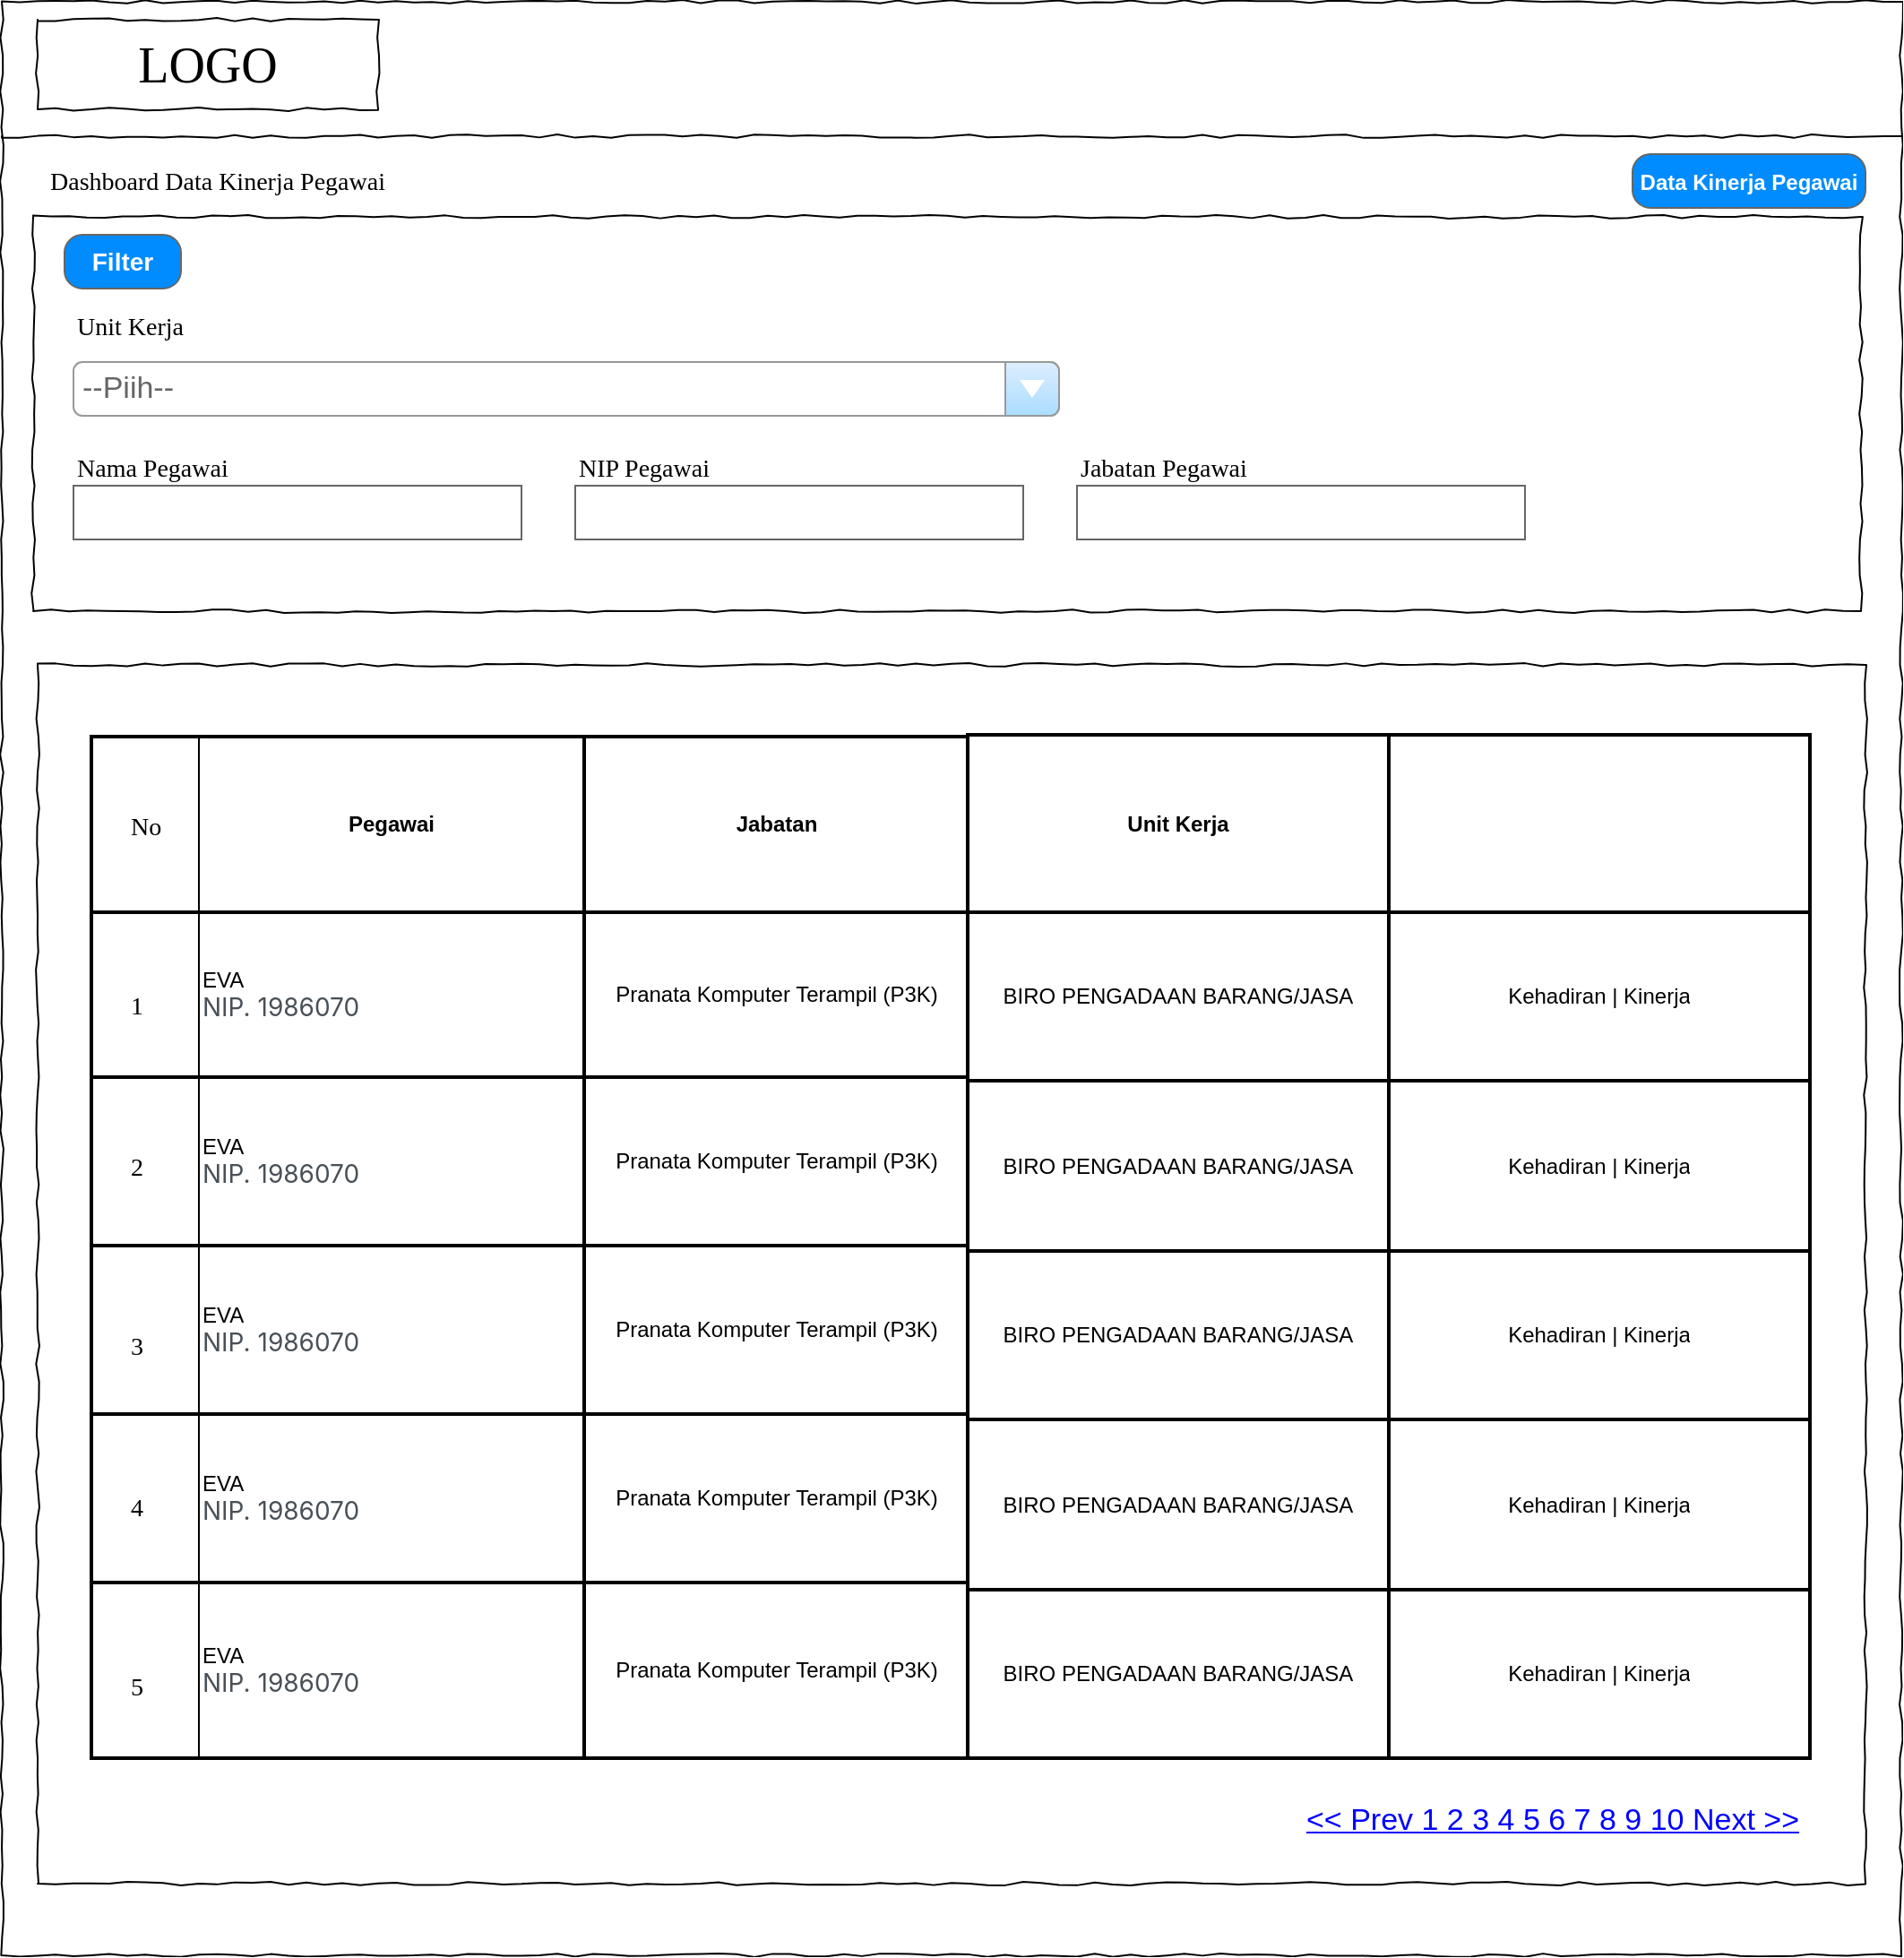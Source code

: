 <mxfile version="22.1.8" type="github">
  <diagram name="Page-1" id="03018318-947c-dd8e-b7a3-06fadd420f32">
    <mxGraphModel dx="2144" dy="968" grid="1" gridSize="10" guides="1" tooltips="1" connect="1" arrows="1" fold="1" page="1" pageScale="1" pageWidth="1100" pageHeight="850" background="none" math="0" shadow="0">
      <root>
        <mxCell id="0" />
        <mxCell id="1" parent="0" />
        <mxCell id="jTd3bYGisY44pSlO76Ms-1" value="" style="whiteSpace=wrap;html=1;rounded=0;shadow=0;labelBackgroundColor=none;strokeColor=#000000;strokeWidth=1;fillColor=none;fontFamily=Verdana;fontSize=12;fontColor=#000000;align=center;comic=1;" vertex="1" parent="1">
          <mxGeometry x="20" y="20" width="1060" height="1090" as="geometry" />
        </mxCell>
        <mxCell id="jTd3bYGisY44pSlO76Ms-2" value="LOGO" style="whiteSpace=wrap;html=1;rounded=0;shadow=0;labelBackgroundColor=none;strokeWidth=1;fontFamily=Verdana;fontSize=28;align=center;comic=1;" vertex="1" parent="1">
          <mxGeometry x="40" y="30" width="190" height="50" as="geometry" />
        </mxCell>
        <mxCell id="jTd3bYGisY44pSlO76Ms-3" value="" style="line;strokeWidth=1;html=1;rounded=0;shadow=0;labelBackgroundColor=none;fillColor=none;fontFamily=Verdana;fontSize=14;fontColor=#000000;align=center;comic=1;" vertex="1" parent="1">
          <mxGeometry x="20" y="90" width="1060" height="10" as="geometry" />
        </mxCell>
        <mxCell id="jTd3bYGisY44pSlO76Ms-5" value="--Piih--" style="strokeWidth=1;shadow=0;dashed=0;align=center;html=1;shape=mxgraph.mockup.forms.comboBox;strokeColor=#999999;fillColor=#ddeeff;align=left;fillColor2=#aaddff;mainText=;fontColor=#666666;fontSize=17;spacingLeft=3;" vertex="1" parent="1">
          <mxGeometry x="60" y="221" width="550" height="30" as="geometry" />
        </mxCell>
        <mxCell id="jTd3bYGisY44pSlO76Ms-6" value="Unit Kerja" style="text;html=1;points=[];align=left;verticalAlign=top;spacingTop=-4;fontSize=14;fontFamily=Verdana" vertex="1" parent="1">
          <mxGeometry x="60" y="191" width="170" height="20" as="geometry" />
        </mxCell>
        <mxCell id="jTd3bYGisY44pSlO76Ms-7" value="" style="whiteSpace=wrap;html=1;rounded=0;shadow=0;labelBackgroundColor=none;strokeWidth=1;fillColor=none;fontFamily=Verdana;fontSize=12;align=center;comic=1;" vertex="1" parent="1">
          <mxGeometry x="37.5" y="140" width="1020" height="220" as="geometry" />
        </mxCell>
        <mxCell id="jTd3bYGisY44pSlO76Ms-8" value="Dashboard Data Kinerja Pegawai" style="text;html=1;points=[];align=left;verticalAlign=top;spacingTop=-4;fontSize=14;fontFamily=Verdana" vertex="1" parent="1">
          <mxGeometry x="45" y="110" width="170" height="20" as="geometry" />
        </mxCell>
        <mxCell id="jTd3bYGisY44pSlO76Ms-9" value="&lt;font style=&quot;font-size: 12px;&quot;&gt;Data Kinerja Pegawai&lt;/font&gt;" style="strokeWidth=1;shadow=0;dashed=0;align=center;html=1;shape=mxgraph.mockup.buttons.button;strokeColor=#666666;fontColor=#ffffff;mainText=;buttonStyle=round;fontSize=17;fontStyle=1;fillColor=#008cff;whiteSpace=wrap;" vertex="1" parent="1">
          <mxGeometry x="930" y="105" width="130" height="30" as="geometry" />
        </mxCell>
        <mxCell id="jTd3bYGisY44pSlO76Ms-30" value="&lt;font style=&quot;font-size: 14px;&quot;&gt;Filter&lt;/font&gt;" style="strokeWidth=1;shadow=0;dashed=0;align=center;html=1;shape=mxgraph.mockup.buttons.button;strokeColor=#666666;fontColor=#ffffff;mainText=;buttonStyle=round;fontSize=17;fontStyle=1;fillColor=#008cff;whiteSpace=wrap;" vertex="1" parent="1">
          <mxGeometry x="55" y="150" width="65" height="30" as="geometry" />
        </mxCell>
        <mxCell id="jTd3bYGisY44pSlO76Ms-31" value="Nama Pegawai" style="text;html=1;points=[];align=left;verticalAlign=top;spacingTop=-4;fontSize=14;fontFamily=Verdana" vertex="1" parent="1">
          <mxGeometry x="60" y="270" width="170" height="20" as="geometry" />
        </mxCell>
        <mxCell id="jTd3bYGisY44pSlO76Ms-32" value="NIP Pegawai" style="text;html=1;points=[];align=left;verticalAlign=top;spacingTop=-4;fontSize=14;fontFamily=Verdana" vertex="1" parent="1">
          <mxGeometry x="340" y="270" width="170" height="20" as="geometry" />
        </mxCell>
        <mxCell id="jTd3bYGisY44pSlO76Ms-33" value="Jabatan Pegawai" style="text;html=1;points=[];align=left;verticalAlign=top;spacingTop=-4;fontSize=14;fontFamily=Verdana" vertex="1" parent="1">
          <mxGeometry x="620" y="270" width="170" height="20" as="geometry" />
        </mxCell>
        <mxCell id="jTd3bYGisY44pSlO76Ms-34" value="" style="strokeWidth=1;shadow=0;dashed=0;align=center;html=1;shape=mxgraph.mockup.text.textBox;fontColor=#666666;align=left;fontSize=17;spacingLeft=4;spacingTop=-3;whiteSpace=wrap;strokeColor=#666666;mainText=" vertex="1" parent="1">
          <mxGeometry x="60" y="290" width="250" height="30" as="geometry" />
        </mxCell>
        <mxCell id="jTd3bYGisY44pSlO76Ms-35" value="" style="strokeWidth=1;shadow=0;dashed=0;align=center;html=1;shape=mxgraph.mockup.text.textBox;fontColor=#666666;align=left;fontSize=17;spacingLeft=4;spacingTop=-3;whiteSpace=wrap;strokeColor=#666666;mainText=" vertex="1" parent="1">
          <mxGeometry x="340" y="290" width="250" height="30" as="geometry" />
        </mxCell>
        <mxCell id="jTd3bYGisY44pSlO76Ms-36" value="" style="strokeWidth=1;shadow=0;dashed=0;align=center;html=1;shape=mxgraph.mockup.text.textBox;fontColor=#666666;align=left;fontSize=17;spacingLeft=4;spacingTop=-3;whiteSpace=wrap;strokeColor=#666666;mainText=" vertex="1" parent="1">
          <mxGeometry x="620" y="290" width="250" height="30" as="geometry" />
        </mxCell>
        <mxCell id="jTd3bYGisY44pSlO76Ms-37" value="" style="whiteSpace=wrap;html=1;rounded=0;shadow=0;labelBackgroundColor=none;strokeWidth=1;fillColor=none;fontFamily=Verdana;fontSize=12;align=center;comic=1;" vertex="1" parent="1">
          <mxGeometry x="40" y="390" width="1020" height="680" as="geometry" />
        </mxCell>
        <mxCell id="jTd3bYGisY44pSlO76Ms-39" value="" style="shape=table;html=1;whiteSpace=wrap;startSize=0;container=1;collapsible=0;childLayout=tableLayout;strokeWidth=2;" vertex="1" parent="1">
          <mxGeometry x="70" y="430" width="490" height="570" as="geometry" />
        </mxCell>
        <mxCell id="jTd3bYGisY44pSlO76Ms-40" value="" style="shape=tableRow;horizontal=0;startSize=60;swimlaneHead=0;swimlaneBody=0;top=0;left=0;bottom=0;right=0;collapsible=0;dropTarget=0;fillColor=none;points=[[0,0.5],[1,0.5]];portConstraint=eastwest;" vertex="1" parent="jTd3bYGisY44pSlO76Ms-39">
          <mxGeometry width="490" height="98" as="geometry" />
        </mxCell>
        <mxCell id="jTd3bYGisY44pSlO76Ms-41" value="Pegawai" style="shape=partialRectangle;html=1;whiteSpace=wrap;connectable=0;fillColor=none;top=0;left=0;bottom=0;right=0;overflow=hidden;fontStyle=1" vertex="1" parent="jTd3bYGisY44pSlO76Ms-40">
          <mxGeometry x="60" width="215" height="98" as="geometry">
            <mxRectangle width="215" height="98" as="alternateBounds" />
          </mxGeometry>
        </mxCell>
        <mxCell id="jTd3bYGisY44pSlO76Ms-42" value="Jabatan" style="shape=partialRectangle;html=1;whiteSpace=wrap;connectable=0;fillColor=none;top=0;left=0;bottom=0;right=0;overflow=hidden;fontStyle=1" vertex="1" parent="jTd3bYGisY44pSlO76Ms-40">
          <mxGeometry x="275" width="215" height="98" as="geometry">
            <mxRectangle width="215" height="98" as="alternateBounds" />
          </mxGeometry>
        </mxCell>
        <mxCell id="jTd3bYGisY44pSlO76Ms-77" value="" style="shape=tableRow;horizontal=0;startSize=60;swimlaneHead=0;swimlaneBody=0;top=0;left=0;bottom=0;right=0;collapsible=0;dropTarget=0;fillColor=none;points=[[0,0.5],[1,0.5]];portConstraint=eastwest;" vertex="1" parent="jTd3bYGisY44pSlO76Ms-39">
          <mxGeometry y="98" width="490" height="92" as="geometry" />
        </mxCell>
        <mxCell id="jTd3bYGisY44pSlO76Ms-78" value="EVA&amp;nbsp;&lt;br style=&quot;box-sizing: border-box; color: rgb(73, 80, 87); font-family: Inter, &amp;quot;Helvetica Neue&amp;quot;, Arial, -apple-system, BlinkMacSystemFont, &amp;quot;Segoe UI&amp;quot;, Roboto, &amp;quot;Noto Sans&amp;quot;, sans-serif, &amp;quot;Apple Color Emoji&amp;quot;, &amp;quot;Segoe UI Emoji&amp;quot;, &amp;quot;Segoe UI Symbol&amp;quot;, &amp;quot;Noto Color Emoji&amp;quot;; font-size: 14px; background-color: rgb(255, 255, 255);&quot;&gt;&lt;span style=&quot;color: rgb(73, 80, 87); font-family: Inter, &amp;quot;Helvetica Neue&amp;quot;, Arial, -apple-system, BlinkMacSystemFont, &amp;quot;Segoe UI&amp;quot;, Roboto, &amp;quot;Noto Sans&amp;quot;, sans-serif, &amp;quot;Apple Color Emoji&amp;quot;, &amp;quot;Segoe UI Emoji&amp;quot;, &amp;quot;Segoe UI Symbol&amp;quot;, &amp;quot;Noto Color Emoji&amp;quot;; font-size: 14px; background-color: rgb(255, 255, 255);&quot;&gt;NIP.&amp;nbsp;&lt;/span&gt;&lt;span style=&quot;color: rgb(73, 80, 87); font-family: Inter, &amp;quot;Helvetica Neue&amp;quot;, Arial, -apple-system, BlinkMacSystemFont, &amp;quot;Segoe UI&amp;quot;, Roboto, &amp;quot;Noto Sans&amp;quot;, sans-serif, &amp;quot;Apple Color Emoji&amp;quot;, &amp;quot;Segoe UI Emoji&amp;quot;, &amp;quot;Segoe UI Symbol&amp;quot;, &amp;quot;Noto Color Emoji&amp;quot;; font-size: 14px; background-color: rgb(255, 255, 255);&quot;&gt;1986070&lt;/span&gt;" style="shape=partialRectangle;html=1;whiteSpace=wrap;connectable=0;fillColor=none;top=0;left=0;bottom=0;right=0;overflow=hidden;align=left;" vertex="1" parent="jTd3bYGisY44pSlO76Ms-77">
          <mxGeometry x="60" width="215" height="92" as="geometry">
            <mxRectangle width="215" height="92" as="alternateBounds" />
          </mxGeometry>
        </mxCell>
        <mxCell id="jTd3bYGisY44pSlO76Ms-79" value="Pranata Komputer Terampil (P3K)" style="shape=partialRectangle;html=1;whiteSpace=wrap;connectable=0;fillColor=none;top=0;left=0;bottom=0;right=0;overflow=hidden;" vertex="1" parent="jTd3bYGisY44pSlO76Ms-77">
          <mxGeometry x="275" width="215" height="92" as="geometry">
            <mxRectangle width="215" height="92" as="alternateBounds" />
          </mxGeometry>
        </mxCell>
        <mxCell id="jTd3bYGisY44pSlO76Ms-83" value="" style="shape=tableRow;horizontal=0;startSize=60;swimlaneHead=0;swimlaneBody=0;top=0;left=0;bottom=0;right=0;collapsible=0;dropTarget=0;fillColor=none;points=[[0,0.5],[1,0.5]];portConstraint=eastwest;" vertex="1" parent="jTd3bYGisY44pSlO76Ms-39">
          <mxGeometry y="190" width="490" height="94" as="geometry" />
        </mxCell>
        <mxCell id="jTd3bYGisY44pSlO76Ms-84" value="EVA&amp;nbsp;&lt;br style=&quot;border-color: var(--border-color); box-sizing: border-box; color: rgb(73, 80, 87); font-family: Inter, &amp;quot;Helvetica Neue&amp;quot;, Arial, -apple-system, BlinkMacSystemFont, &amp;quot;Segoe UI&amp;quot;, Roboto, &amp;quot;Noto Sans&amp;quot;, sans-serif, &amp;quot;Apple Color Emoji&amp;quot;, &amp;quot;Segoe UI Emoji&amp;quot;, &amp;quot;Segoe UI Symbol&amp;quot;, &amp;quot;Noto Color Emoji&amp;quot;; font-size: 14px; background-color: rgb(255, 255, 255);&quot;&gt;&lt;span style=&quot;border-color: var(--border-color); color: rgb(73, 80, 87); font-family: Inter, &amp;quot;Helvetica Neue&amp;quot;, Arial, -apple-system, BlinkMacSystemFont, &amp;quot;Segoe UI&amp;quot;, Roboto, &amp;quot;Noto Sans&amp;quot;, sans-serif, &amp;quot;Apple Color Emoji&amp;quot;, &amp;quot;Segoe UI Emoji&amp;quot;, &amp;quot;Segoe UI Symbol&amp;quot;, &amp;quot;Noto Color Emoji&amp;quot;; font-size: 14px; background-color: rgb(255, 255, 255);&quot;&gt;NIP.&amp;nbsp;&lt;/span&gt;&lt;span style=&quot;border-color: var(--border-color); color: rgb(73, 80, 87); font-family: Inter, &amp;quot;Helvetica Neue&amp;quot;, Arial, -apple-system, BlinkMacSystemFont, &amp;quot;Segoe UI&amp;quot;, Roboto, &amp;quot;Noto Sans&amp;quot;, sans-serif, &amp;quot;Apple Color Emoji&amp;quot;, &amp;quot;Segoe UI Emoji&amp;quot;, &amp;quot;Segoe UI Symbol&amp;quot;, &amp;quot;Noto Color Emoji&amp;quot;; font-size: 14px; background-color: rgb(255, 255, 255);&quot;&gt;1986070&lt;/span&gt;" style="shape=partialRectangle;html=1;whiteSpace=wrap;connectable=0;fillColor=none;top=0;left=0;bottom=0;right=0;overflow=hidden;align=left;" vertex="1" parent="jTd3bYGisY44pSlO76Ms-83">
          <mxGeometry x="60" width="215" height="94" as="geometry">
            <mxRectangle width="215" height="94" as="alternateBounds" />
          </mxGeometry>
        </mxCell>
        <mxCell id="jTd3bYGisY44pSlO76Ms-85" value="Pranata Komputer Terampil (P3K)" style="shape=partialRectangle;html=1;whiteSpace=wrap;connectable=0;fillColor=none;top=0;left=0;bottom=0;right=0;overflow=hidden;" vertex="1" parent="jTd3bYGisY44pSlO76Ms-83">
          <mxGeometry x="275" width="215" height="94" as="geometry">
            <mxRectangle width="215" height="94" as="alternateBounds" />
          </mxGeometry>
        </mxCell>
        <mxCell id="jTd3bYGisY44pSlO76Ms-80" value="" style="shape=tableRow;horizontal=0;startSize=60;swimlaneHead=0;swimlaneBody=0;top=0;left=0;bottom=0;right=0;collapsible=0;dropTarget=0;fillColor=none;points=[[0,0.5],[1,0.5]];portConstraint=eastwest;" vertex="1" parent="jTd3bYGisY44pSlO76Ms-39">
          <mxGeometry y="284" width="490" height="94" as="geometry" />
        </mxCell>
        <mxCell id="jTd3bYGisY44pSlO76Ms-81" value="EVA&amp;nbsp;&lt;br style=&quot;border-color: var(--border-color); box-sizing: border-box; color: rgb(73, 80, 87); font-family: Inter, &amp;quot;Helvetica Neue&amp;quot;, Arial, -apple-system, BlinkMacSystemFont, &amp;quot;Segoe UI&amp;quot;, Roboto, &amp;quot;Noto Sans&amp;quot;, sans-serif, &amp;quot;Apple Color Emoji&amp;quot;, &amp;quot;Segoe UI Emoji&amp;quot;, &amp;quot;Segoe UI Symbol&amp;quot;, &amp;quot;Noto Color Emoji&amp;quot;; font-size: 14px; background-color: rgb(255, 255, 255);&quot;&gt;&lt;span style=&quot;border-color: var(--border-color); color: rgb(73, 80, 87); font-family: Inter, &amp;quot;Helvetica Neue&amp;quot;, Arial, -apple-system, BlinkMacSystemFont, &amp;quot;Segoe UI&amp;quot;, Roboto, &amp;quot;Noto Sans&amp;quot;, sans-serif, &amp;quot;Apple Color Emoji&amp;quot;, &amp;quot;Segoe UI Emoji&amp;quot;, &amp;quot;Segoe UI Symbol&amp;quot;, &amp;quot;Noto Color Emoji&amp;quot;; font-size: 14px; background-color: rgb(255, 255, 255);&quot;&gt;NIP.&amp;nbsp;&lt;/span&gt;&lt;span style=&quot;border-color: var(--border-color); color: rgb(73, 80, 87); font-family: Inter, &amp;quot;Helvetica Neue&amp;quot;, Arial, -apple-system, BlinkMacSystemFont, &amp;quot;Segoe UI&amp;quot;, Roboto, &amp;quot;Noto Sans&amp;quot;, sans-serif, &amp;quot;Apple Color Emoji&amp;quot;, &amp;quot;Segoe UI Emoji&amp;quot;, &amp;quot;Segoe UI Symbol&amp;quot;, &amp;quot;Noto Color Emoji&amp;quot;; font-size: 14px; background-color: rgb(255, 255, 255);&quot;&gt;1986070&lt;/span&gt;" style="shape=partialRectangle;html=1;whiteSpace=wrap;connectable=0;fillColor=none;top=0;left=0;bottom=0;right=0;overflow=hidden;align=left;" vertex="1" parent="jTd3bYGisY44pSlO76Ms-80">
          <mxGeometry x="60" width="215" height="94" as="geometry">
            <mxRectangle width="215" height="94" as="alternateBounds" />
          </mxGeometry>
        </mxCell>
        <mxCell id="jTd3bYGisY44pSlO76Ms-82" value="Pranata Komputer Terampil (P3K)" style="shape=partialRectangle;html=1;whiteSpace=wrap;connectable=0;fillColor=none;top=0;left=0;bottom=0;right=0;overflow=hidden;" vertex="1" parent="jTd3bYGisY44pSlO76Ms-80">
          <mxGeometry x="275" width="215" height="94" as="geometry">
            <mxRectangle width="215" height="94" as="alternateBounds" />
          </mxGeometry>
        </mxCell>
        <mxCell id="jTd3bYGisY44pSlO76Ms-43" value="" style="shape=tableRow;horizontal=0;startSize=60;swimlaneHead=0;swimlaneBody=0;top=0;left=0;bottom=0;right=0;collapsible=0;dropTarget=0;fillColor=none;points=[[0,0.5],[1,0.5]];portConstraint=eastwest;" vertex="1" parent="jTd3bYGisY44pSlO76Ms-39">
          <mxGeometry y="378" width="490" height="94" as="geometry" />
        </mxCell>
        <mxCell id="jTd3bYGisY44pSlO76Ms-44" value="EVA&amp;nbsp;&lt;br style=&quot;border-color: var(--border-color); box-sizing: border-box; color: rgb(73, 80, 87); font-family: Inter, &amp;quot;Helvetica Neue&amp;quot;, Arial, -apple-system, BlinkMacSystemFont, &amp;quot;Segoe UI&amp;quot;, Roboto, &amp;quot;Noto Sans&amp;quot;, sans-serif, &amp;quot;Apple Color Emoji&amp;quot;, &amp;quot;Segoe UI Emoji&amp;quot;, &amp;quot;Segoe UI Symbol&amp;quot;, &amp;quot;Noto Color Emoji&amp;quot;; font-size: 14px; background-color: rgb(255, 255, 255);&quot;&gt;&lt;span style=&quot;border-color: var(--border-color); color: rgb(73, 80, 87); font-family: Inter, &amp;quot;Helvetica Neue&amp;quot;, Arial, -apple-system, BlinkMacSystemFont, &amp;quot;Segoe UI&amp;quot;, Roboto, &amp;quot;Noto Sans&amp;quot;, sans-serif, &amp;quot;Apple Color Emoji&amp;quot;, &amp;quot;Segoe UI Emoji&amp;quot;, &amp;quot;Segoe UI Symbol&amp;quot;, &amp;quot;Noto Color Emoji&amp;quot;; font-size: 14px; background-color: rgb(255, 255, 255);&quot;&gt;NIP.&amp;nbsp;&lt;/span&gt;&lt;span style=&quot;border-color: var(--border-color); color: rgb(73, 80, 87); font-family: Inter, &amp;quot;Helvetica Neue&amp;quot;, Arial, -apple-system, BlinkMacSystemFont, &amp;quot;Segoe UI&amp;quot;, Roboto, &amp;quot;Noto Sans&amp;quot;, sans-serif, &amp;quot;Apple Color Emoji&amp;quot;, &amp;quot;Segoe UI Emoji&amp;quot;, &amp;quot;Segoe UI Symbol&amp;quot;, &amp;quot;Noto Color Emoji&amp;quot;; font-size: 14px; background-color: rgb(255, 255, 255);&quot;&gt;1986070&lt;/span&gt;" style="shape=partialRectangle;html=1;whiteSpace=wrap;connectable=0;fillColor=none;top=0;left=0;bottom=0;right=0;overflow=hidden;align=left;" vertex="1" parent="jTd3bYGisY44pSlO76Ms-43">
          <mxGeometry x="60" width="215" height="94" as="geometry">
            <mxRectangle width="215" height="94" as="alternateBounds" />
          </mxGeometry>
        </mxCell>
        <mxCell id="jTd3bYGisY44pSlO76Ms-45" value="Pranata Komputer Terampil (P3K)" style="shape=partialRectangle;html=1;whiteSpace=wrap;connectable=0;fillColor=none;top=0;left=0;bottom=0;right=0;overflow=hidden;" vertex="1" parent="jTd3bYGisY44pSlO76Ms-43">
          <mxGeometry x="275" width="215" height="94" as="geometry">
            <mxRectangle width="215" height="94" as="alternateBounds" />
          </mxGeometry>
        </mxCell>
        <mxCell id="jTd3bYGisY44pSlO76Ms-46" value="" style="shape=tableRow;horizontal=0;startSize=60;swimlaneHead=0;swimlaneBody=0;top=0;left=0;bottom=0;right=0;collapsible=0;dropTarget=0;fillColor=none;points=[[0,0.5],[1,0.5]];portConstraint=eastwest;" vertex="1" parent="jTd3bYGisY44pSlO76Ms-39">
          <mxGeometry y="472" width="490" height="98" as="geometry" />
        </mxCell>
        <mxCell id="jTd3bYGisY44pSlO76Ms-47" value="EVA&amp;nbsp;&lt;br style=&quot;border-color: var(--border-color); box-sizing: border-box; color: rgb(73, 80, 87); font-family: Inter, &amp;quot;Helvetica Neue&amp;quot;, Arial, -apple-system, BlinkMacSystemFont, &amp;quot;Segoe UI&amp;quot;, Roboto, &amp;quot;Noto Sans&amp;quot;, sans-serif, &amp;quot;Apple Color Emoji&amp;quot;, &amp;quot;Segoe UI Emoji&amp;quot;, &amp;quot;Segoe UI Symbol&amp;quot;, &amp;quot;Noto Color Emoji&amp;quot;; font-size: 14px; background-color: rgb(255, 255, 255);&quot;&gt;&lt;span style=&quot;border-color: var(--border-color); color: rgb(73, 80, 87); font-family: Inter, &amp;quot;Helvetica Neue&amp;quot;, Arial, -apple-system, BlinkMacSystemFont, &amp;quot;Segoe UI&amp;quot;, Roboto, &amp;quot;Noto Sans&amp;quot;, sans-serif, &amp;quot;Apple Color Emoji&amp;quot;, &amp;quot;Segoe UI Emoji&amp;quot;, &amp;quot;Segoe UI Symbol&amp;quot;, &amp;quot;Noto Color Emoji&amp;quot;; font-size: 14px; background-color: rgb(255, 255, 255);&quot;&gt;NIP.&amp;nbsp;&lt;/span&gt;&lt;span style=&quot;border-color: var(--border-color); color: rgb(73, 80, 87); font-family: Inter, &amp;quot;Helvetica Neue&amp;quot;, Arial, -apple-system, BlinkMacSystemFont, &amp;quot;Segoe UI&amp;quot;, Roboto, &amp;quot;Noto Sans&amp;quot;, sans-serif, &amp;quot;Apple Color Emoji&amp;quot;, &amp;quot;Segoe UI Emoji&amp;quot;, &amp;quot;Segoe UI Symbol&amp;quot;, &amp;quot;Noto Color Emoji&amp;quot;; font-size: 14px; background-color: rgb(255, 255, 255);&quot;&gt;1986070&lt;/span&gt;" style="shape=partialRectangle;html=1;whiteSpace=wrap;connectable=0;fillColor=none;top=0;left=0;bottom=0;right=0;overflow=hidden;align=left;" vertex="1" parent="jTd3bYGisY44pSlO76Ms-46">
          <mxGeometry x="60" width="215" height="98" as="geometry">
            <mxRectangle width="215" height="98" as="alternateBounds" />
          </mxGeometry>
        </mxCell>
        <mxCell id="jTd3bYGisY44pSlO76Ms-48" value="Pranata Komputer Terampil (P3K)" style="shape=partialRectangle;html=1;whiteSpace=wrap;connectable=0;fillColor=none;top=0;left=0;bottom=0;right=0;overflow=hidden;" vertex="1" parent="jTd3bYGisY44pSlO76Ms-46">
          <mxGeometry x="275" width="215" height="98" as="geometry">
            <mxRectangle width="215" height="98" as="alternateBounds" />
          </mxGeometry>
        </mxCell>
        <mxCell id="jTd3bYGisY44pSlO76Ms-49" value="" style="shape=table;html=1;whiteSpace=wrap;startSize=0;container=1;collapsible=0;childLayout=tableLayout;strokeWidth=2;" vertex="1" parent="1">
          <mxGeometry x="559" y="429" width="470" height="571" as="geometry" />
        </mxCell>
        <mxCell id="jTd3bYGisY44pSlO76Ms-50" value="" style="shape=tableRow;horizontal=0;startSize=0;swimlaneHead=0;swimlaneBody=0;top=0;left=0;bottom=0;right=0;collapsible=0;dropTarget=0;fillColor=none;points=[[0,0.5],[1,0.5]];portConstraint=eastwest;" vertex="1" parent="jTd3bYGisY44pSlO76Ms-49">
          <mxGeometry width="470" height="99" as="geometry" />
        </mxCell>
        <mxCell id="jTd3bYGisY44pSlO76Ms-51" value="Unit Kerja" style="shape=partialRectangle;html=1;whiteSpace=wrap;connectable=0;fillColor=none;top=0;left=0;bottom=0;right=0;overflow=hidden;fontStyle=1" vertex="1" parent="jTd3bYGisY44pSlO76Ms-50">
          <mxGeometry width="235" height="99" as="geometry">
            <mxRectangle width="235" height="99" as="alternateBounds" />
          </mxGeometry>
        </mxCell>
        <mxCell id="jTd3bYGisY44pSlO76Ms-52" value="" style="shape=partialRectangle;html=1;whiteSpace=wrap;connectable=0;fillColor=none;top=0;left=0;bottom=0;right=0;overflow=hidden;fontStyle=1" vertex="1" parent="jTd3bYGisY44pSlO76Ms-50">
          <mxGeometry x="235" width="235" height="99" as="geometry">
            <mxRectangle width="235" height="99" as="alternateBounds" />
          </mxGeometry>
        </mxCell>
        <mxCell id="jTd3bYGisY44pSlO76Ms-53" value="" style="shape=tableRow;horizontal=0;startSize=0;swimlaneHead=0;swimlaneBody=0;top=0;left=0;bottom=0;right=0;collapsible=0;dropTarget=0;fillColor=none;points=[[0,0.5],[1,0.5]];portConstraint=eastwest;" vertex="1" parent="jTd3bYGisY44pSlO76Ms-49">
          <mxGeometry y="99" width="470" height="94" as="geometry" />
        </mxCell>
        <mxCell id="jTd3bYGisY44pSlO76Ms-54" value="BIRO PENGADAAN BARANG/JASA" style="shape=partialRectangle;html=1;whiteSpace=wrap;connectable=0;fillColor=none;top=0;left=0;bottom=0;right=0;overflow=hidden;" vertex="1" parent="jTd3bYGisY44pSlO76Ms-53">
          <mxGeometry width="235" height="94" as="geometry">
            <mxRectangle width="235" height="94" as="alternateBounds" />
          </mxGeometry>
        </mxCell>
        <mxCell id="jTd3bYGisY44pSlO76Ms-55" value="Kehadiran | Kinerja" style="shape=partialRectangle;html=1;whiteSpace=wrap;connectable=0;fillColor=none;top=0;left=0;bottom=0;right=0;overflow=hidden;" vertex="1" parent="jTd3bYGisY44pSlO76Ms-53">
          <mxGeometry x="235" width="235" height="94" as="geometry">
            <mxRectangle width="235" height="94" as="alternateBounds" />
          </mxGeometry>
        </mxCell>
        <mxCell id="jTd3bYGisY44pSlO76Ms-56" value="" style="shape=tableRow;horizontal=0;startSize=0;swimlaneHead=0;swimlaneBody=0;top=0;left=0;bottom=0;right=0;collapsible=0;dropTarget=0;fillColor=none;points=[[0,0.5],[1,0.5]];portConstraint=eastwest;" vertex="1" parent="jTd3bYGisY44pSlO76Ms-49">
          <mxGeometry y="193" width="470" height="95" as="geometry" />
        </mxCell>
        <mxCell id="jTd3bYGisY44pSlO76Ms-57" value="BIRO PENGADAAN BARANG/JASA" style="shape=partialRectangle;html=1;whiteSpace=wrap;connectable=0;fillColor=none;top=0;left=0;bottom=0;right=0;overflow=hidden;" vertex="1" parent="jTd3bYGisY44pSlO76Ms-56">
          <mxGeometry width="235" height="95" as="geometry">
            <mxRectangle width="235" height="95" as="alternateBounds" />
          </mxGeometry>
        </mxCell>
        <mxCell id="jTd3bYGisY44pSlO76Ms-58" value="Kehadiran | Kinerja" style="shape=partialRectangle;html=1;whiteSpace=wrap;connectable=0;fillColor=none;top=0;left=0;bottom=0;right=0;overflow=hidden;" vertex="1" parent="jTd3bYGisY44pSlO76Ms-56">
          <mxGeometry x="235" width="235" height="95" as="geometry">
            <mxRectangle width="235" height="95" as="alternateBounds" />
          </mxGeometry>
        </mxCell>
        <mxCell id="jTd3bYGisY44pSlO76Ms-92" value="" style="shape=tableRow;horizontal=0;startSize=0;swimlaneHead=0;swimlaneBody=0;top=0;left=0;bottom=0;right=0;collapsible=0;dropTarget=0;fillColor=none;points=[[0,0.5],[1,0.5]];portConstraint=eastwest;" vertex="1" parent="jTd3bYGisY44pSlO76Ms-49">
          <mxGeometry y="288" width="470" height="94" as="geometry" />
        </mxCell>
        <mxCell id="jTd3bYGisY44pSlO76Ms-93" value="BIRO PENGADAAN BARANG/JASA" style="shape=partialRectangle;html=1;whiteSpace=wrap;connectable=0;fillColor=none;top=0;left=0;bottom=0;right=0;overflow=hidden;" vertex="1" parent="jTd3bYGisY44pSlO76Ms-92">
          <mxGeometry width="235" height="94" as="geometry">
            <mxRectangle width="235" height="94" as="alternateBounds" />
          </mxGeometry>
        </mxCell>
        <mxCell id="jTd3bYGisY44pSlO76Ms-94" value="Kehadiran | Kinerja" style="shape=partialRectangle;html=1;whiteSpace=wrap;connectable=0;fillColor=none;top=0;left=0;bottom=0;right=0;overflow=hidden;" vertex="1" parent="jTd3bYGisY44pSlO76Ms-92">
          <mxGeometry x="235" width="235" height="94" as="geometry">
            <mxRectangle width="235" height="94" as="alternateBounds" />
          </mxGeometry>
        </mxCell>
        <mxCell id="jTd3bYGisY44pSlO76Ms-89" value="" style="shape=tableRow;horizontal=0;startSize=0;swimlaneHead=0;swimlaneBody=0;top=0;left=0;bottom=0;right=0;collapsible=0;dropTarget=0;fillColor=none;points=[[0,0.5],[1,0.5]];portConstraint=eastwest;" vertex="1" parent="jTd3bYGisY44pSlO76Ms-49">
          <mxGeometry y="382" width="470" height="95" as="geometry" />
        </mxCell>
        <mxCell id="jTd3bYGisY44pSlO76Ms-90" value="BIRO PENGADAAN BARANG/JASA" style="shape=partialRectangle;html=1;whiteSpace=wrap;connectable=0;fillColor=none;top=0;left=0;bottom=0;right=0;overflow=hidden;" vertex="1" parent="jTd3bYGisY44pSlO76Ms-89">
          <mxGeometry width="235" height="95" as="geometry">
            <mxRectangle width="235" height="95" as="alternateBounds" />
          </mxGeometry>
        </mxCell>
        <mxCell id="jTd3bYGisY44pSlO76Ms-91" value="Kehadiran | Kinerja" style="shape=partialRectangle;html=1;whiteSpace=wrap;connectable=0;fillColor=none;top=0;left=0;bottom=0;right=0;overflow=hidden;" vertex="1" parent="jTd3bYGisY44pSlO76Ms-89">
          <mxGeometry x="235" width="235" height="95" as="geometry">
            <mxRectangle width="235" height="95" as="alternateBounds" />
          </mxGeometry>
        </mxCell>
        <mxCell id="jTd3bYGisY44pSlO76Ms-86" value="" style="shape=tableRow;horizontal=0;startSize=0;swimlaneHead=0;swimlaneBody=0;top=0;left=0;bottom=0;right=0;collapsible=0;dropTarget=0;fillColor=none;points=[[0,0.5],[1,0.5]];portConstraint=eastwest;" vertex="1" parent="jTd3bYGisY44pSlO76Ms-49">
          <mxGeometry y="477" width="470" height="94" as="geometry" />
        </mxCell>
        <mxCell id="jTd3bYGisY44pSlO76Ms-87" value="BIRO PENGADAAN BARANG/JASA" style="shape=partialRectangle;html=1;whiteSpace=wrap;connectable=0;fillColor=none;top=0;left=0;bottom=0;right=0;overflow=hidden;" vertex="1" parent="jTd3bYGisY44pSlO76Ms-86">
          <mxGeometry width="235" height="94" as="geometry">
            <mxRectangle width="235" height="94" as="alternateBounds" />
          </mxGeometry>
        </mxCell>
        <mxCell id="jTd3bYGisY44pSlO76Ms-88" value="Kehadiran | Kinerja" style="shape=partialRectangle;html=1;whiteSpace=wrap;connectable=0;fillColor=none;top=0;left=0;bottom=0;right=0;overflow=hidden;" vertex="1" parent="jTd3bYGisY44pSlO76Ms-86">
          <mxGeometry x="235" width="235" height="94" as="geometry">
            <mxRectangle width="235" height="94" as="alternateBounds" />
          </mxGeometry>
        </mxCell>
        <mxCell id="jTd3bYGisY44pSlO76Ms-100" value="No" style="text;html=1;points=[];align=left;verticalAlign=top;spacingTop=-4;fontSize=14;fontFamily=Verdana" vertex="1" parent="1">
          <mxGeometry x="90" y="470" width="30" height="20" as="geometry" />
        </mxCell>
        <mxCell id="jTd3bYGisY44pSlO76Ms-101" value="1" style="text;html=1;points=[];align=left;verticalAlign=top;spacingTop=-4;fontSize=14;fontFamily=Verdana" vertex="1" parent="1">
          <mxGeometry x="90" y="570" width="30" height="20" as="geometry" />
        </mxCell>
        <mxCell id="jTd3bYGisY44pSlO76Ms-102" value="2" style="text;html=1;points=[];align=left;verticalAlign=top;spacingTop=-4;fontSize=14;fontFamily=Verdana" vertex="1" parent="1">
          <mxGeometry x="90" y="660" width="30" height="20" as="geometry" />
        </mxCell>
        <mxCell id="jTd3bYGisY44pSlO76Ms-103" value="3" style="text;html=1;points=[];align=left;verticalAlign=top;spacingTop=-4;fontSize=14;fontFamily=Verdana" vertex="1" parent="1">
          <mxGeometry x="90" y="760" width="30" height="20" as="geometry" />
        </mxCell>
        <mxCell id="jTd3bYGisY44pSlO76Ms-104" value="4" style="text;html=1;points=[];align=left;verticalAlign=top;spacingTop=-4;fontSize=14;fontFamily=Verdana" vertex="1" parent="1">
          <mxGeometry x="90" y="850" width="30" height="20" as="geometry" />
        </mxCell>
        <mxCell id="jTd3bYGisY44pSlO76Ms-105" value="5" style="text;html=1;points=[];align=left;verticalAlign=top;spacingTop=-4;fontSize=14;fontFamily=Verdana" vertex="1" parent="1">
          <mxGeometry x="90" y="950" width="30" height="20" as="geometry" />
        </mxCell>
        <mxCell id="jTd3bYGisY44pSlO76Ms-106" value="&lt;&lt; Prev 1 2 3 4 5 6 7 8 9 10 Next &gt;&gt;" style="strokeWidth=1;shadow=0;dashed=0;align=center;html=1;shape=mxgraph.mockup.navigation.pagination;linkText=;fontSize=17;fontColor=#0000ff;fontStyle=4;" vertex="1" parent="1">
          <mxGeometry x="710" y="1020" width="350" height="30" as="geometry" />
        </mxCell>
      </root>
    </mxGraphModel>
  </diagram>
</mxfile>
